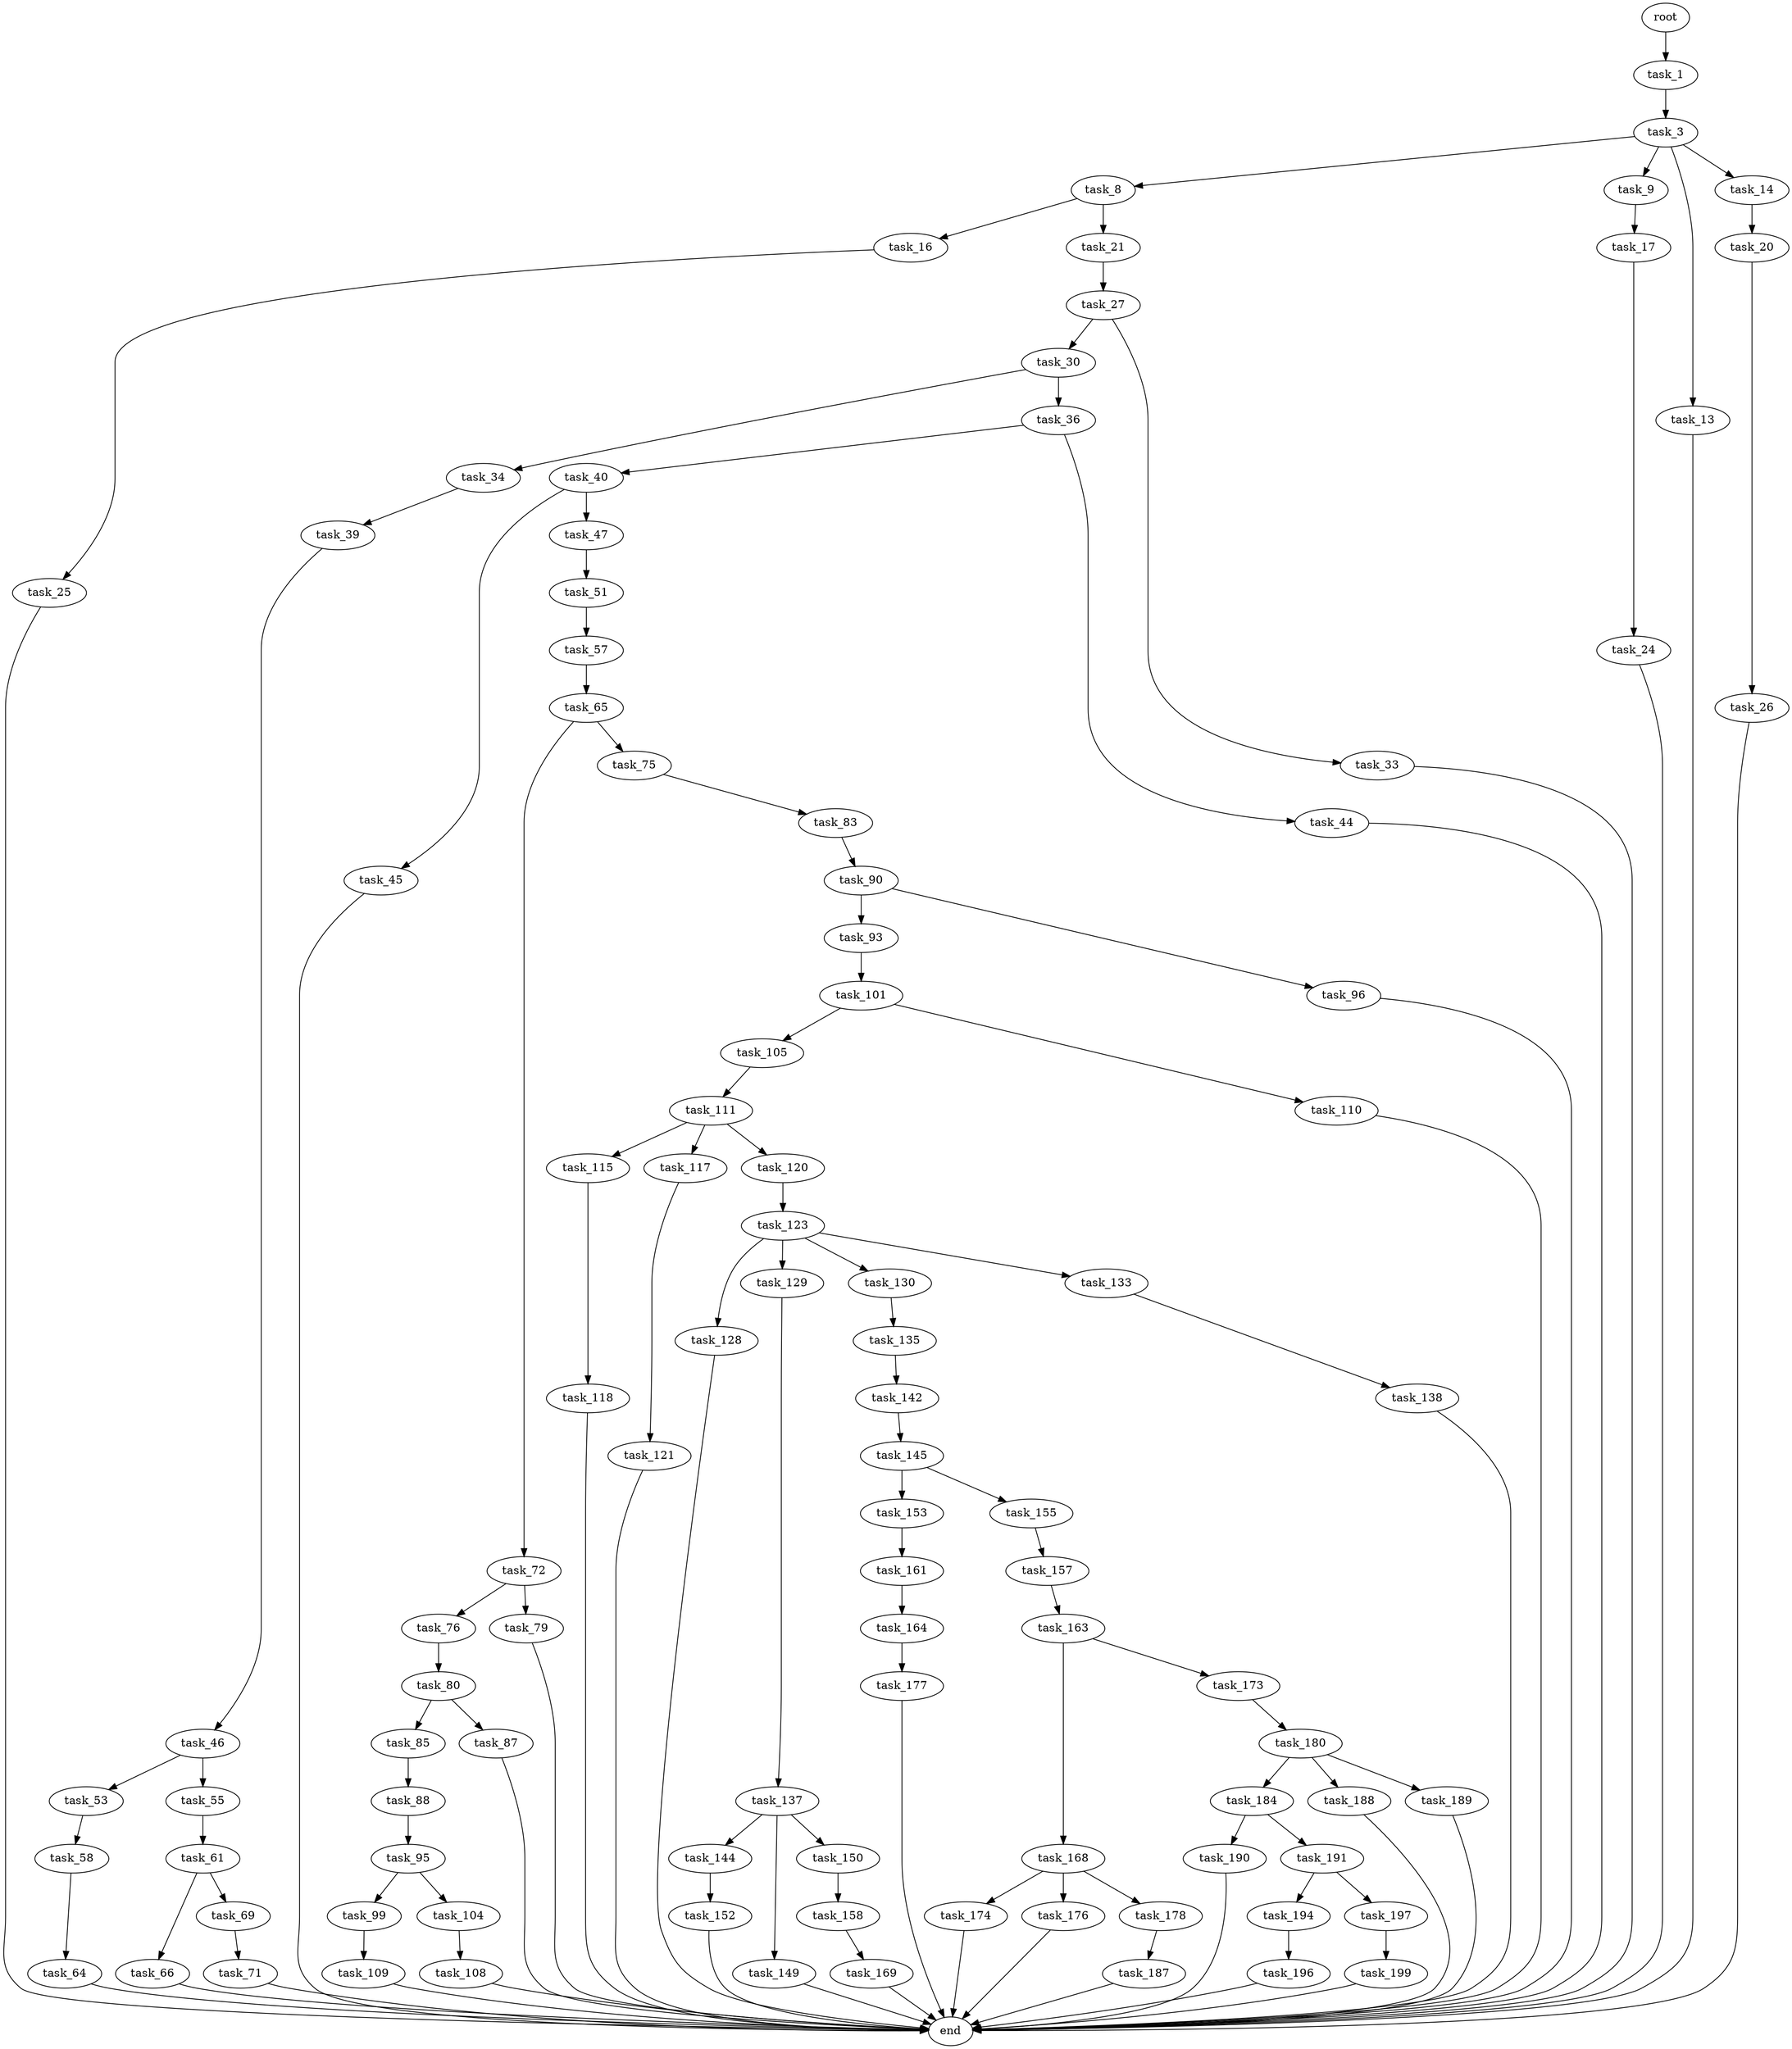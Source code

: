 digraph G {
  root [size="0.000000"];
  task_1 [size="1073741824000.000000"];
  task_3 [size="9550869563.000000"];
  task_8 [size="99697021812.000000"];
  task_9 [size="266272364103.000000"];
  task_13 [size="549755813888.000000"];
  task_14 [size="890628727014.000000"];
  task_16 [size="782757789696.000000"];
  task_17 [size="746388047911.000000"];
  task_20 [size="231928233984.000000"];
  task_21 [size="933657964895.000000"];
  task_24 [size="28991029248.000000"];
  task_25 [size="2100828386.000000"];
  task_26 [size="31770003726.000000"];
  task_27 [size="7720348656.000000"];
  task_30 [size="13111424625.000000"];
  task_33 [size="260223268397.000000"];
  task_34 [size="782757789696.000000"];
  task_36 [size="28991029248.000000"];
  task_39 [size="32174851510.000000"];
  task_40 [size="134217728000.000000"];
  task_44 [size="294397984728.000000"];
  task_45 [size="63650513234.000000"];
  task_46 [size="68719476736.000000"];
  task_47 [size="18620584582.000000"];
  task_51 [size="549755813888.000000"];
  task_53 [size="11318891057.000000"];
  task_55 [size="17133671739.000000"];
  task_57 [size="368293445632.000000"];
  task_58 [size="782757789696.000000"];
  task_61 [size="231928233984.000000"];
  task_64 [size="258447909674.000000"];
  task_65 [size="41898638202.000000"];
  task_66 [size="7843644009.000000"];
  task_69 [size="134217728000.000000"];
  task_71 [size="845416743805.000000"];
  task_72 [size="32327156311.000000"];
  task_75 [size="109573947024.000000"];
  task_76 [size="22681311106.000000"];
  task_79 [size="28991029248.000000"];
  task_80 [size="27650067955.000000"];
  task_83 [size="13348273699.000000"];
  task_85 [size="231928233984.000000"];
  task_87 [size="134217728000.000000"];
  task_88 [size="35502914449.000000"];
  task_90 [size="368293445632.000000"];
  task_93 [size="156187860659.000000"];
  task_95 [size="782757789696.000000"];
  task_96 [size="14618540724.000000"];
  task_99 [size="368293445632.000000"];
  task_101 [size="14738016041.000000"];
  task_104 [size="1482770940.000000"];
  task_105 [size="11911833980.000000"];
  task_108 [size="571002927595.000000"];
  task_109 [size="368293445632.000000"];
  task_110 [size="549755813888.000000"];
  task_111 [size="13285039034.000000"];
  task_115 [size="8589934592.000000"];
  task_117 [size="38505366106.000000"];
  task_118 [size="368293445632.000000"];
  task_120 [size="1038089231.000000"];
  task_121 [size="29889300798.000000"];
  task_123 [size="622036825374.000000"];
  task_128 [size="134217728000.000000"];
  task_129 [size="134217728000.000000"];
  task_130 [size="2258023903.000000"];
  task_133 [size="1073741824000.000000"];
  task_135 [size="28991029248.000000"];
  task_137 [size="368293445632.000000"];
  task_138 [size="28991029248.000000"];
  task_142 [size="13269106537.000000"];
  task_144 [size="148578948961.000000"];
  task_145 [size="28991029248.000000"];
  task_149 [size="3517135197.000000"];
  task_150 [size="475151186.000000"];
  task_152 [size="4947702917.000000"];
  task_153 [size="134217728000.000000"];
  task_155 [size="68719476736.000000"];
  task_157 [size="28991029248.000000"];
  task_158 [size="782757789696.000000"];
  task_161 [size="19723070149.000000"];
  task_163 [size="212866739978.000000"];
  task_164 [size="782757789696.000000"];
  task_168 [size="469087716502.000000"];
  task_169 [size="52596649065.000000"];
  task_173 [size="481213569046.000000"];
  task_174 [size="78523833375.000000"];
  task_176 [size="175303575572.000000"];
  task_177 [size="66048848118.000000"];
  task_178 [size="231928233984.000000"];
  task_180 [size="247406591875.000000"];
  task_184 [size="9132681826.000000"];
  task_187 [size="6164030523.000000"];
  task_188 [size="2937114790.000000"];
  task_189 [size="39410050201.000000"];
  task_190 [size="104983918167.000000"];
  task_191 [size="1323620614678.000000"];
  task_194 [size="28991029248.000000"];
  task_196 [size="231928233984.000000"];
  task_197 [size="6931960436.000000"];
  task_199 [size="133940268447.000000"];
  end [size="0.000000"];

  root -> task_1 [size="1.000000"];
  task_1 -> task_3 [size="838860800.000000"];
  task_3 -> task_8 [size="209715200.000000"];
  task_3 -> task_9 [size="209715200.000000"];
  task_3 -> task_13 [size="209715200.000000"];
  task_3 -> task_14 [size="209715200.000000"];
  task_8 -> task_16 [size="75497472.000000"];
  task_8 -> task_21 [size="75497472.000000"];
  task_9 -> task_17 [size="679477248.000000"];
  task_13 -> end [size="1.000000"];
  task_14 -> task_20 [size="838860800.000000"];
  task_16 -> task_25 [size="679477248.000000"];
  task_17 -> task_24 [size="536870912.000000"];
  task_20 -> task_26 [size="301989888.000000"];
  task_21 -> task_27 [size="679477248.000000"];
  task_24 -> end [size="1.000000"];
  task_25 -> end [size="1.000000"];
  task_26 -> end [size="1.000000"];
  task_27 -> task_30 [size="209715200.000000"];
  task_27 -> task_33 [size="209715200.000000"];
  task_30 -> task_34 [size="411041792.000000"];
  task_30 -> task_36 [size="411041792.000000"];
  task_33 -> end [size="1.000000"];
  task_34 -> task_39 [size="679477248.000000"];
  task_36 -> task_40 [size="75497472.000000"];
  task_36 -> task_44 [size="75497472.000000"];
  task_39 -> task_46 [size="679477248.000000"];
  task_40 -> task_45 [size="209715200.000000"];
  task_40 -> task_47 [size="209715200.000000"];
  task_44 -> end [size="1.000000"];
  task_45 -> end [size="1.000000"];
  task_46 -> task_53 [size="134217728.000000"];
  task_46 -> task_55 [size="134217728.000000"];
  task_47 -> task_51 [size="679477248.000000"];
  task_51 -> task_57 [size="536870912.000000"];
  task_53 -> task_58 [size="679477248.000000"];
  task_55 -> task_61 [size="679477248.000000"];
  task_57 -> task_65 [size="411041792.000000"];
  task_58 -> task_64 [size="679477248.000000"];
  task_61 -> task_66 [size="301989888.000000"];
  task_61 -> task_69 [size="301989888.000000"];
  task_64 -> end [size="1.000000"];
  task_65 -> task_72 [size="679477248.000000"];
  task_65 -> task_75 [size="679477248.000000"];
  task_66 -> end [size="1.000000"];
  task_69 -> task_71 [size="209715200.000000"];
  task_71 -> end [size="1.000000"];
  task_72 -> task_76 [size="536870912.000000"];
  task_72 -> task_79 [size="536870912.000000"];
  task_75 -> task_83 [size="301989888.000000"];
  task_76 -> task_80 [size="679477248.000000"];
  task_79 -> end [size="1.000000"];
  task_80 -> task_85 [size="838860800.000000"];
  task_80 -> task_87 [size="838860800.000000"];
  task_83 -> task_90 [size="301989888.000000"];
  task_85 -> task_88 [size="301989888.000000"];
  task_87 -> end [size="1.000000"];
  task_88 -> task_95 [size="679477248.000000"];
  task_90 -> task_93 [size="411041792.000000"];
  task_90 -> task_96 [size="411041792.000000"];
  task_93 -> task_101 [size="134217728.000000"];
  task_95 -> task_99 [size="679477248.000000"];
  task_95 -> task_104 [size="679477248.000000"];
  task_96 -> end [size="1.000000"];
  task_99 -> task_109 [size="411041792.000000"];
  task_101 -> task_105 [size="411041792.000000"];
  task_101 -> task_110 [size="411041792.000000"];
  task_104 -> task_108 [size="33554432.000000"];
  task_105 -> task_111 [size="301989888.000000"];
  task_108 -> end [size="1.000000"];
  task_109 -> end [size="1.000000"];
  task_110 -> end [size="1.000000"];
  task_111 -> task_115 [size="33554432.000000"];
  task_111 -> task_117 [size="33554432.000000"];
  task_111 -> task_120 [size="33554432.000000"];
  task_115 -> task_118 [size="33554432.000000"];
  task_117 -> task_121 [size="679477248.000000"];
  task_118 -> end [size="1.000000"];
  task_120 -> task_123 [size="75497472.000000"];
  task_121 -> end [size="1.000000"];
  task_123 -> task_128 [size="411041792.000000"];
  task_123 -> task_129 [size="411041792.000000"];
  task_123 -> task_130 [size="411041792.000000"];
  task_123 -> task_133 [size="411041792.000000"];
  task_128 -> end [size="1.000000"];
  task_129 -> task_137 [size="209715200.000000"];
  task_130 -> task_135 [size="75497472.000000"];
  task_133 -> task_138 [size="838860800.000000"];
  task_135 -> task_142 [size="75497472.000000"];
  task_137 -> task_144 [size="411041792.000000"];
  task_137 -> task_149 [size="411041792.000000"];
  task_137 -> task_150 [size="411041792.000000"];
  task_138 -> end [size="1.000000"];
  task_142 -> task_145 [size="536870912.000000"];
  task_144 -> task_152 [size="209715200.000000"];
  task_145 -> task_153 [size="75497472.000000"];
  task_145 -> task_155 [size="75497472.000000"];
  task_149 -> end [size="1.000000"];
  task_150 -> task_158 [size="33554432.000000"];
  task_152 -> end [size="1.000000"];
  task_153 -> task_161 [size="209715200.000000"];
  task_155 -> task_157 [size="134217728.000000"];
  task_157 -> task_163 [size="75497472.000000"];
  task_158 -> task_169 [size="679477248.000000"];
  task_161 -> task_164 [size="33554432.000000"];
  task_163 -> task_168 [size="411041792.000000"];
  task_163 -> task_173 [size="411041792.000000"];
  task_164 -> task_177 [size="679477248.000000"];
  task_168 -> task_174 [size="411041792.000000"];
  task_168 -> task_176 [size="411041792.000000"];
  task_168 -> task_178 [size="411041792.000000"];
  task_169 -> end [size="1.000000"];
  task_173 -> task_180 [size="301989888.000000"];
  task_174 -> end [size="1.000000"];
  task_176 -> end [size="1.000000"];
  task_177 -> end [size="1.000000"];
  task_178 -> task_187 [size="301989888.000000"];
  task_180 -> task_184 [size="209715200.000000"];
  task_180 -> task_188 [size="209715200.000000"];
  task_180 -> task_189 [size="209715200.000000"];
  task_184 -> task_190 [size="838860800.000000"];
  task_184 -> task_191 [size="838860800.000000"];
  task_187 -> end [size="1.000000"];
  task_188 -> end [size="1.000000"];
  task_189 -> end [size="1.000000"];
  task_190 -> end [size="1.000000"];
  task_191 -> task_194 [size="838860800.000000"];
  task_191 -> task_197 [size="838860800.000000"];
  task_194 -> task_196 [size="75497472.000000"];
  task_196 -> end [size="1.000000"];
  task_197 -> task_199 [size="209715200.000000"];
  task_199 -> end [size="1.000000"];
}
